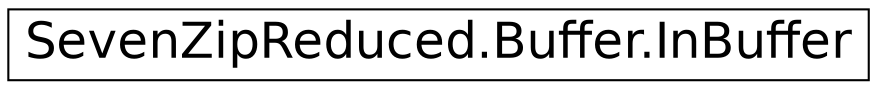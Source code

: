 digraph G
{
  edge [fontname="Helvetica",fontsize="24",labelfontname="Helvetica",labelfontsize="24"];
  node [fontname="Helvetica",fontsize="24",shape=record];
  rankdir="LR";
  Node1 [label="SevenZipReduced.Buffer.InBuffer",height=0.2,width=0.4,color="black", fillcolor="white", style="filled",URL="$class_seven_zip_reduced_1_1_buffer_1_1_in_buffer.html"];
}
